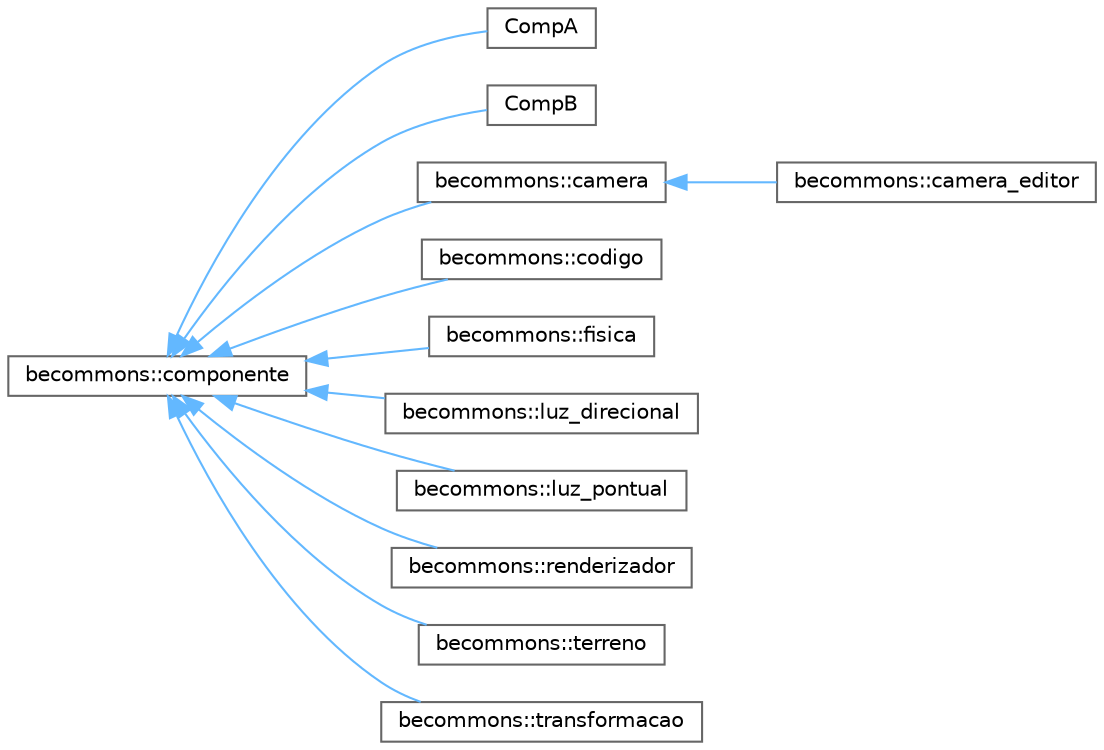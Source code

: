 digraph "Graphical Class Hierarchy"
{
 // LATEX_PDF_SIZE
  bgcolor="transparent";
  edge [fontname=Helvetica,fontsize=10,labelfontname=Helvetica,labelfontsize=10];
  node [fontname=Helvetica,fontsize=10,shape=box,height=0.2,width=0.4];
  rankdir="LR";
  Node0 [id="Node000000",label="becommons::componente",height=0.2,width=0.4,color="grey40", fillcolor="white", style="filled",URL="$structbecommons_1_1componente.html",tooltip="base para as funcionalidades da engine"];
  Node0 -> Node1 [id="edge9_Node000000_Node000001",dir="back",color="steelblue1",style="solid",tooltip=" "];
  Node1 [id="Node000001",label="CompA",height=0.2,width=0.4,color="grey40", fillcolor="white", style="filled",URL="$structCompA.html",tooltip=" "];
  Node0 -> Node2 [id="edge10_Node000000_Node000002",dir="back",color="steelblue1",style="solid",tooltip=" "];
  Node2 [id="Node000002",label="CompB",height=0.2,width=0.4,color="grey40", fillcolor="white", style="filled",URL="$structCompB.html",tooltip=" "];
  Node0 -> Node3 [id="edge11_Node000000_Node000003",dir="back",color="steelblue1",style="solid",tooltip=" "];
  Node3 [id="Node000003",label="becommons::camera",height=0.2,width=0.4,color="grey40", fillcolor="white", style="filled",URL="$classbecommons_1_1camera.html",tooltip="componente que facilita a manipuacao da matriz de visualizacao e projeco"];
  Node3 -> Node4 [id="edge12_Node000003_Node000004",dir="back",color="steelblue1",style="solid",tooltip=" "];
  Node4 [id="Node000004",label="becommons::camera_editor",height=0.2,width=0.4,color="grey40", fillcolor="white", style="filled",URL="$structbecommons_1_1camera__editor.html",tooltip=" "];
  Node0 -> Node5 [id="edge13_Node000000_Node000005",dir="back",color="steelblue1",style="solid",tooltip=" "];
  Node5 [id="Node000005",label="becommons::codigo",height=0.2,width=0.4,color="grey40", fillcolor="white", style="filled",URL="$structbecommons_1_1codigo.html",tooltip=" "];
  Node0 -> Node6 [id="edge14_Node000000_Node000006",dir="back",color="steelblue1",style="solid",tooltip=" "];
  Node6 [id="Node000006",label="becommons::fisica",height=0.2,width=0.4,color="grey40", fillcolor="white", style="filled",URL="$structbecommons_1_1fisica.html",tooltip=" "];
  Node0 -> Node7 [id="edge15_Node000000_Node000007",dir="back",color="steelblue1",style="solid",tooltip=" "];
  Node7 [id="Node000007",label="becommons::luz_direcional",height=0.2,width=0.4,color="grey40", fillcolor="white", style="filled",URL="$structbecommons_1_1luz__direcional.html",tooltip=" "];
  Node0 -> Node8 [id="edge16_Node000000_Node000008",dir="back",color="steelblue1",style="solid",tooltip=" "];
  Node8 [id="Node000008",label="becommons::luz_pontual",height=0.2,width=0.4,color="grey40", fillcolor="white", style="filled",URL="$structbecommons_1_1luz__pontual.html",tooltip=" "];
  Node0 -> Node9 [id="edge17_Node000000_Node000009",dir="back",color="steelblue1",style="solid",tooltip=" "];
  Node9 [id="Node000009",label="becommons::renderizador",height=0.2,width=0.4,color="grey40", fillcolor="white", style="filled",URL="$classbecommons_1_1renderizador.html",tooltip=" "];
  Node0 -> Node10 [id="edge18_Node000000_Node000010",dir="back",color="steelblue1",style="solid",tooltip=" "];
  Node10 [id="Node000010",label="becommons::terreno",height=0.2,width=0.4,color="grey40", fillcolor="white", style="filled",URL="$structbecommons_1_1terreno.html",tooltip=" "];
  Node0 -> Node11 [id="edge19_Node000000_Node000011",dir="back",color="steelblue1",style="solid",tooltip=" "];
  Node11 [id="Node000011",label="becommons::transformacao",height=0.2,width=0.4,color="grey40", fillcolor="white", style="filled",URL="$classbecommons_1_1transformacao.html",tooltip=" "];
}
